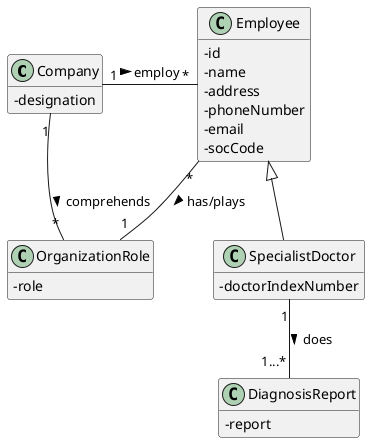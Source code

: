 @startuml

skinparam classAttributeIconSize 0
hide methods


class Company{
-designation
}

class Employee{
-id
-name
-address
-phoneNumber
-email
-socCode
}

class OrganizationRole{
-role
}

class SpecialistDoctor{
-doctorIndexNumber
}

class DiagnosisReport{
-report
}

Company "1"-right-"*" Employee: > employ
Company "1"--"*" OrganizationRole: > comprehends
Employee <|-- SpecialistDoctor
Employee "*"--"1" OrganizationRole: > has/plays
SpecialistDoctor "1"--"1...*" DiagnosisReport: > does



@enduml
